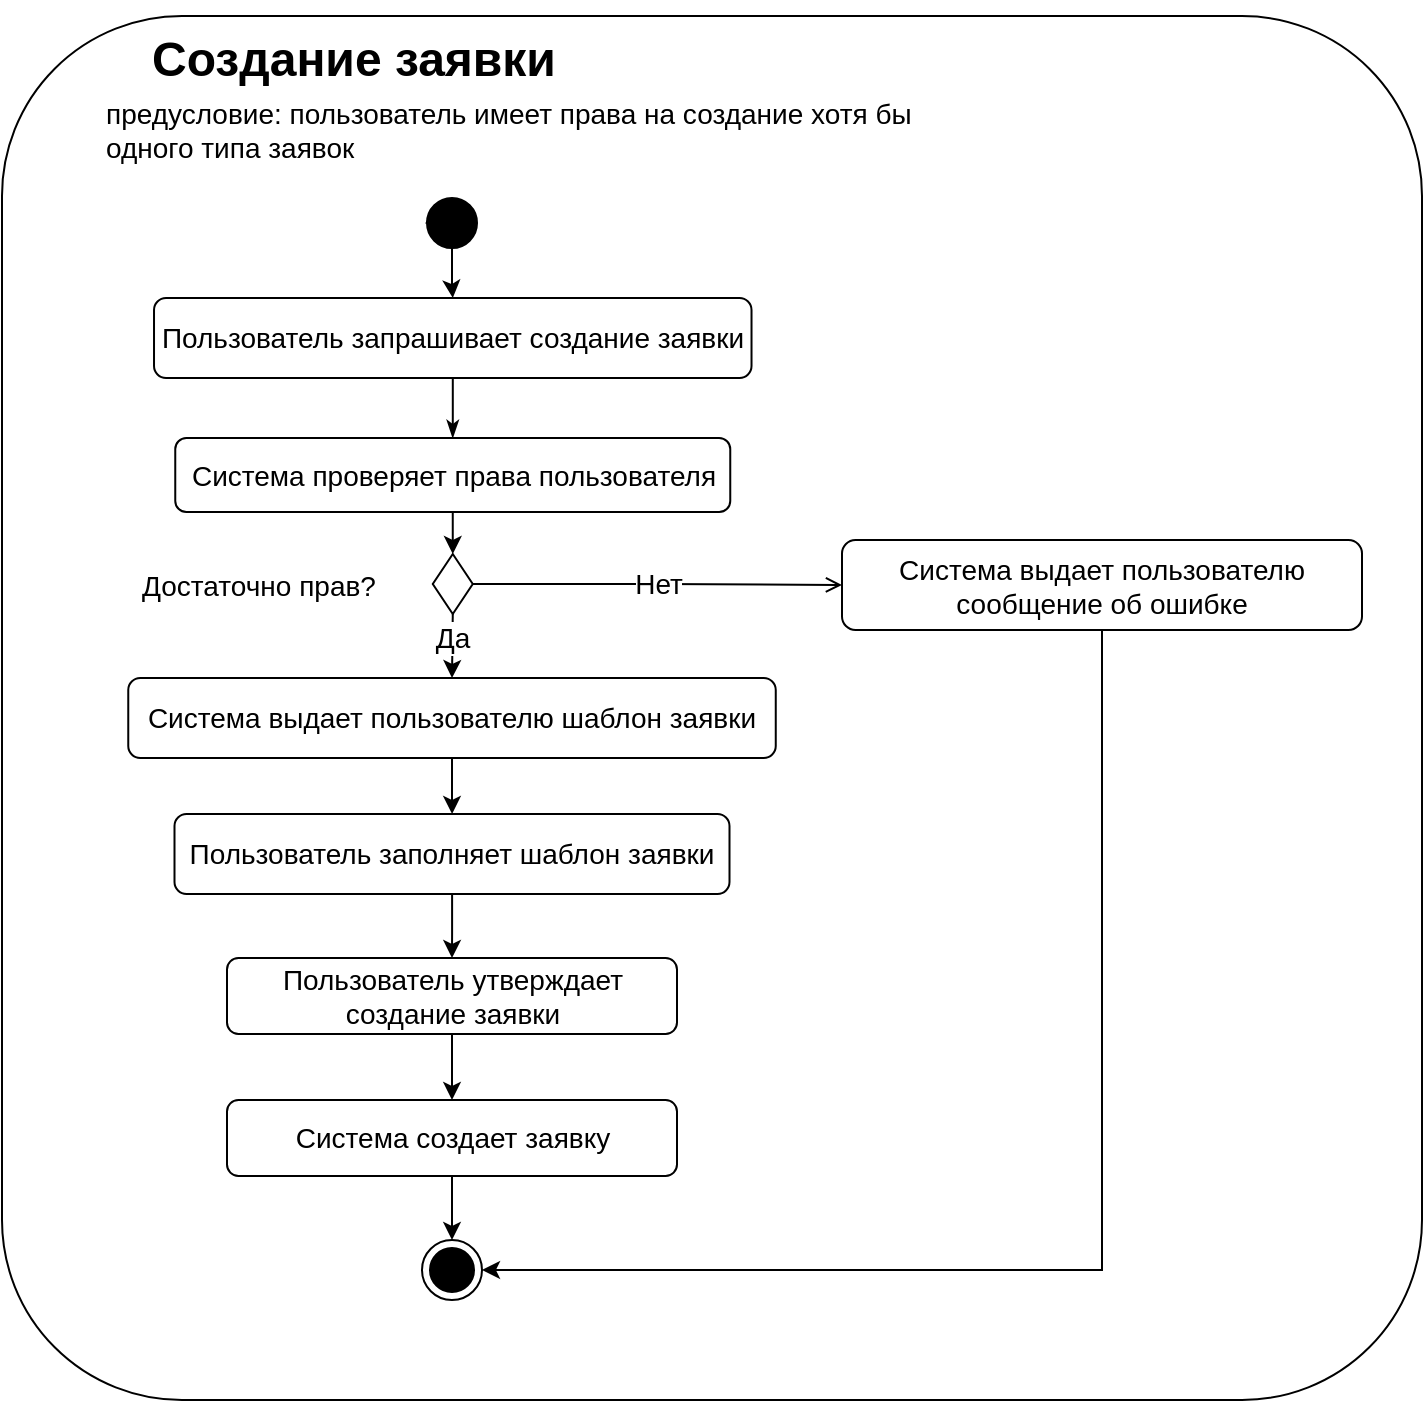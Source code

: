 <mxfile version="14.7.2" type="github">
  <diagram name="Page-1" id="e7e014a7-5840-1c2e-5031-d8a46d1fe8dd">
    <mxGraphModel dx="1086" dy="630" grid="1" gridSize="10" guides="1" tooltips="1" connect="1" arrows="1" fold="1" page="1" pageScale="1" pageWidth="1169" pageHeight="826" background="none" math="0" shadow="0">
      <root>
        <mxCell id="0" />
        <mxCell id="1" parent="0" />
        <mxCell id="mwHB-3XfCXLrKgQkaLSK-41" value="" style="rounded=1;whiteSpace=wrap;html=1;strokeColor=#000000;arcSize=13;" parent="1" vertex="1">
          <mxGeometry x="210" y="118" width="710" height="692" as="geometry" />
        </mxCell>
        <mxCell id="mwHB-3XfCXLrKgQkaLSK-42" value="&lt;h1&gt;Создание заявки&lt;/h1&gt;" style="text;html=1;strokeColor=none;fillColor=none;spacing=5;spacingTop=-20;whiteSpace=wrap;overflow=hidden;rounded=0;" parent="1" vertex="1">
          <mxGeometry x="280" y="120" width="260" height="40" as="geometry" />
        </mxCell>
        <mxCell id="mwHB-3XfCXLrKgQkaLSK-43" value="предусловие: пользователь имеет права на создание хотя бы одного типа заявок" style="text;html=1;strokeColor=none;fillColor=none;align=left;verticalAlign=middle;whiteSpace=wrap;rounded=0;fontSize=14;" parent="1" vertex="1">
          <mxGeometry x="260" y="160" width="430" height="30" as="geometry" />
        </mxCell>
        <mxCell id="mwHB-3XfCXLrKgQkaLSK-45" style="edgeStyle=orthogonalEdgeStyle;rounded=0;orthogonalLoop=1;jettySize=auto;html=1;fontSize=14;strokeColor=#000000;endArrow=classic;endFill=1;startSize=6;endSize=6;" parent="1" source="mwHB-3XfCXLrKgQkaLSK-46" target="mwHB-3XfCXLrKgQkaLSK-48" edge="1">
          <mxGeometry relative="1" as="geometry" />
        </mxCell>
        <mxCell id="mwHB-3XfCXLrKgQkaLSK-46" value="" style="ellipse;whiteSpace=wrap;html=1;aspect=fixed;fontSize=14;strokeColor=#000000;align=left;fillColor=#000000;" parent="1" vertex="1">
          <mxGeometry x="422.5" y="209" width="25" height="25" as="geometry" />
        </mxCell>
        <mxCell id="mwHB-3XfCXLrKgQkaLSK-47" style="edgeStyle=orthogonalEdgeStyle;rounded=0;orthogonalLoop=1;jettySize=auto;html=1;fontSize=14;endArrow=classicThin;endFill=1;startSize=6;endSize=6;strokeColor=#000000;" parent="1" source="mwHB-3XfCXLrKgQkaLSK-48" target="mwHB-3XfCXLrKgQkaLSK-50" edge="1">
          <mxGeometry relative="1" as="geometry" />
        </mxCell>
        <mxCell id="mwHB-3XfCXLrKgQkaLSK-48" value="Пользователь запрашивает создание заявки" style="rounded=1;whiteSpace=wrap;html=1;fontSize=14;strokeColor=#000000;align=center;" parent="1" vertex="1">
          <mxGeometry x="286.01" y="259" width="298.75" height="40" as="geometry" />
        </mxCell>
        <mxCell id="mwHB-3XfCXLrKgQkaLSK-49" value="Нет" style="edgeStyle=orthogonalEdgeStyle;rounded=0;orthogonalLoop=1;jettySize=auto;html=1;fontSize=14;endArrow=open;endFill=0;startSize=6;endSize=6;strokeColor=#000000;entryX=0;entryY=0.5;entryDx=0;entryDy=0;exitX=1;exitY=0.5;exitDx=0;exitDy=0;" parent="1" source="ra2lFWm42DTsMH0rehSS-3" target="ra2lFWm42DTsMH0rehSS-1" edge="1">
          <mxGeometry relative="1" as="geometry" />
        </mxCell>
        <mxCell id="ra2lFWm42DTsMH0rehSS-4" style="edgeStyle=orthogonalEdgeStyle;rounded=0;orthogonalLoop=1;jettySize=auto;html=1;exitX=0.5;exitY=1;exitDx=0;exitDy=0;entryX=0.5;entryY=0;entryDx=0;entryDy=0;" edge="1" parent="1" source="mwHB-3XfCXLrKgQkaLSK-50" target="ra2lFWm42DTsMH0rehSS-3">
          <mxGeometry relative="1" as="geometry" />
        </mxCell>
        <mxCell id="mwHB-3XfCXLrKgQkaLSK-50" value="Система проверяет права пользователя" style="rounded=1;whiteSpace=wrap;html=1;fontSize=14;strokeColor=#000000;align=center;" parent="1" vertex="1">
          <mxGeometry x="296.63" y="329" width="277.5" height="37" as="geometry" />
        </mxCell>
        <mxCell id="mwHB-3XfCXLrKgQkaLSK-51" style="edgeStyle=orthogonalEdgeStyle;rounded=0;orthogonalLoop=1;jettySize=auto;html=1;fontSize=14;endArrow=classic;endFill=1;startSize=6;endSize=6;strokeColor=#000000;" parent="1" source="mwHB-3XfCXLrKgQkaLSK-52" target="mwHB-3XfCXLrKgQkaLSK-56" edge="1">
          <mxGeometry relative="1" as="geometry">
            <mxPoint x="435" y="567" as="targetPoint" />
          </mxGeometry>
        </mxCell>
        <mxCell id="mwHB-3XfCXLrKgQkaLSK-52" value="Пользователь заполняет шаблон заявки" style="rounded=1;whiteSpace=wrap;html=1;fontSize=14;strokeColor=#000000;align=center;spacingTop=0;spacingBottom=0;spacing=2;" parent="1" vertex="1">
          <mxGeometry x="296.25" y="517" width="277.5" height="40" as="geometry" />
        </mxCell>
        <mxCell id="ra2lFWm42DTsMH0rehSS-13" style="edgeStyle=orthogonalEdgeStyle;rounded=0;orthogonalLoop=1;jettySize=auto;html=1;exitX=0.5;exitY=1;exitDx=0;exitDy=0;fontSize=14;endArrow=classic;endFill=1;endSize=6;" edge="1" parent="1" source="mwHB-3XfCXLrKgQkaLSK-56" target="ra2lFWm42DTsMH0rehSS-12">
          <mxGeometry relative="1" as="geometry" />
        </mxCell>
        <mxCell id="mwHB-3XfCXLrKgQkaLSK-56" value="Пользователь утверждает создание заявки" style="rounded=1;whiteSpace=wrap;html=1;fontSize=14;strokeColor=#000000;align=center;" parent="1" vertex="1">
          <mxGeometry x="322.5" y="589" width="225" height="38" as="geometry" />
        </mxCell>
        <mxCell id="mwHB-3XfCXLrKgQkaLSK-57" value="" style="ellipse;html=1;shape=endState;fillColor=#000000;strokeColor=#000000;fontSize=14;align=center;" parent="1" vertex="1">
          <mxGeometry x="420" y="730" width="30" height="30" as="geometry" />
        </mxCell>
        <mxCell id="ra2lFWm42DTsMH0rehSS-11" style="edgeStyle=orthogonalEdgeStyle;rounded=0;orthogonalLoop=1;jettySize=auto;html=1;entryX=1;entryY=0.5;entryDx=0;entryDy=0;fontSize=14;" edge="1" parent="1" source="ra2lFWm42DTsMH0rehSS-1" target="mwHB-3XfCXLrKgQkaLSK-57">
          <mxGeometry relative="1" as="geometry">
            <Array as="points">
              <mxPoint x="760" y="745" />
            </Array>
          </mxGeometry>
        </mxCell>
        <mxCell id="ra2lFWm42DTsMH0rehSS-1" value="Система выдает пользователю сообщение об ошибке" style="rounded=1;whiteSpace=wrap;html=1;fontSize=14;strokeColor=#000000;align=center;" vertex="1" parent="1">
          <mxGeometry x="630" y="380" width="260" height="45" as="geometry" />
        </mxCell>
        <mxCell id="ra2lFWm42DTsMH0rehSS-2" style="edgeStyle=orthogonalEdgeStyle;rounded=0;orthogonalLoop=1;jettySize=auto;html=1;exitX=0;exitY=1;exitDx=0;exitDy=0;entryX=0;entryY=0;entryDx=0;entryDy=0;" edge="1" parent="1" source="mwHB-3XfCXLrKgQkaLSK-46" target="mwHB-3XfCXLrKgQkaLSK-46">
          <mxGeometry relative="1" as="geometry" />
        </mxCell>
        <mxCell id="ra2lFWm42DTsMH0rehSS-7" value="Да" style="edgeStyle=orthogonalEdgeStyle;rounded=0;orthogonalLoop=1;jettySize=auto;html=1;exitX=0.5;exitY=1;exitDx=0;exitDy=0;entryX=0.5;entryY=0;entryDx=0;entryDy=0;fontSize=14;" edge="1" parent="1" source="ra2lFWm42DTsMH0rehSS-3" target="ra2lFWm42DTsMH0rehSS-6">
          <mxGeometry x="-0.25" relative="1" as="geometry">
            <mxPoint as="offset" />
          </mxGeometry>
        </mxCell>
        <mxCell id="ra2lFWm42DTsMH0rehSS-3" value="" style="rhombus;whiteSpace=wrap;html=1;" vertex="1" parent="1">
          <mxGeometry x="425.39" y="387" width="20" height="30" as="geometry" />
        </mxCell>
        <mxCell id="ra2lFWm42DTsMH0rehSS-8" style="edgeStyle=orthogonalEdgeStyle;rounded=0;orthogonalLoop=1;jettySize=auto;html=1;exitX=0.5;exitY=1;exitDx=0;exitDy=0;endArrow=classic;endFill=1;endSize=6;" edge="1" parent="1" source="ra2lFWm42DTsMH0rehSS-6" target="mwHB-3XfCXLrKgQkaLSK-52">
          <mxGeometry relative="1" as="geometry" />
        </mxCell>
        <mxCell id="ra2lFWm42DTsMH0rehSS-6" value="Система выдает пользователю шаблон заявки" style="rounded=1;whiteSpace=wrap;html=1;fontSize=14;strokeColor=#000000;align=center;spacingTop=0;spacingBottom=0;spacing=2;" vertex="1" parent="1">
          <mxGeometry x="273.13" y="449" width="323.75" height="40" as="geometry" />
        </mxCell>
        <mxCell id="ra2lFWm42DTsMH0rehSS-9" value="Достаточно прав?" style="text;html=1;strokeColor=none;fillColor=none;align=center;verticalAlign=middle;whiteSpace=wrap;rounded=0;fontSize=14;" vertex="1" parent="1">
          <mxGeometry x="270" y="392.5" width="136.63" height="20" as="geometry" />
        </mxCell>
        <mxCell id="ra2lFWm42DTsMH0rehSS-14" style="edgeStyle=orthogonalEdgeStyle;rounded=0;orthogonalLoop=1;jettySize=auto;html=1;exitX=0.5;exitY=1;exitDx=0;exitDy=0;fontSize=14;endArrow=classic;endFill=1;endSize=6;" edge="1" parent="1" source="ra2lFWm42DTsMH0rehSS-12" target="mwHB-3XfCXLrKgQkaLSK-57">
          <mxGeometry relative="1" as="geometry" />
        </mxCell>
        <mxCell id="ra2lFWm42DTsMH0rehSS-12" value="Система создает заявку" style="rounded=1;whiteSpace=wrap;html=1;fontSize=14;strokeColor=#000000;align=center;" vertex="1" parent="1">
          <mxGeometry x="322.5" y="660" width="225" height="38" as="geometry" />
        </mxCell>
      </root>
    </mxGraphModel>
  </diagram>
</mxfile>
